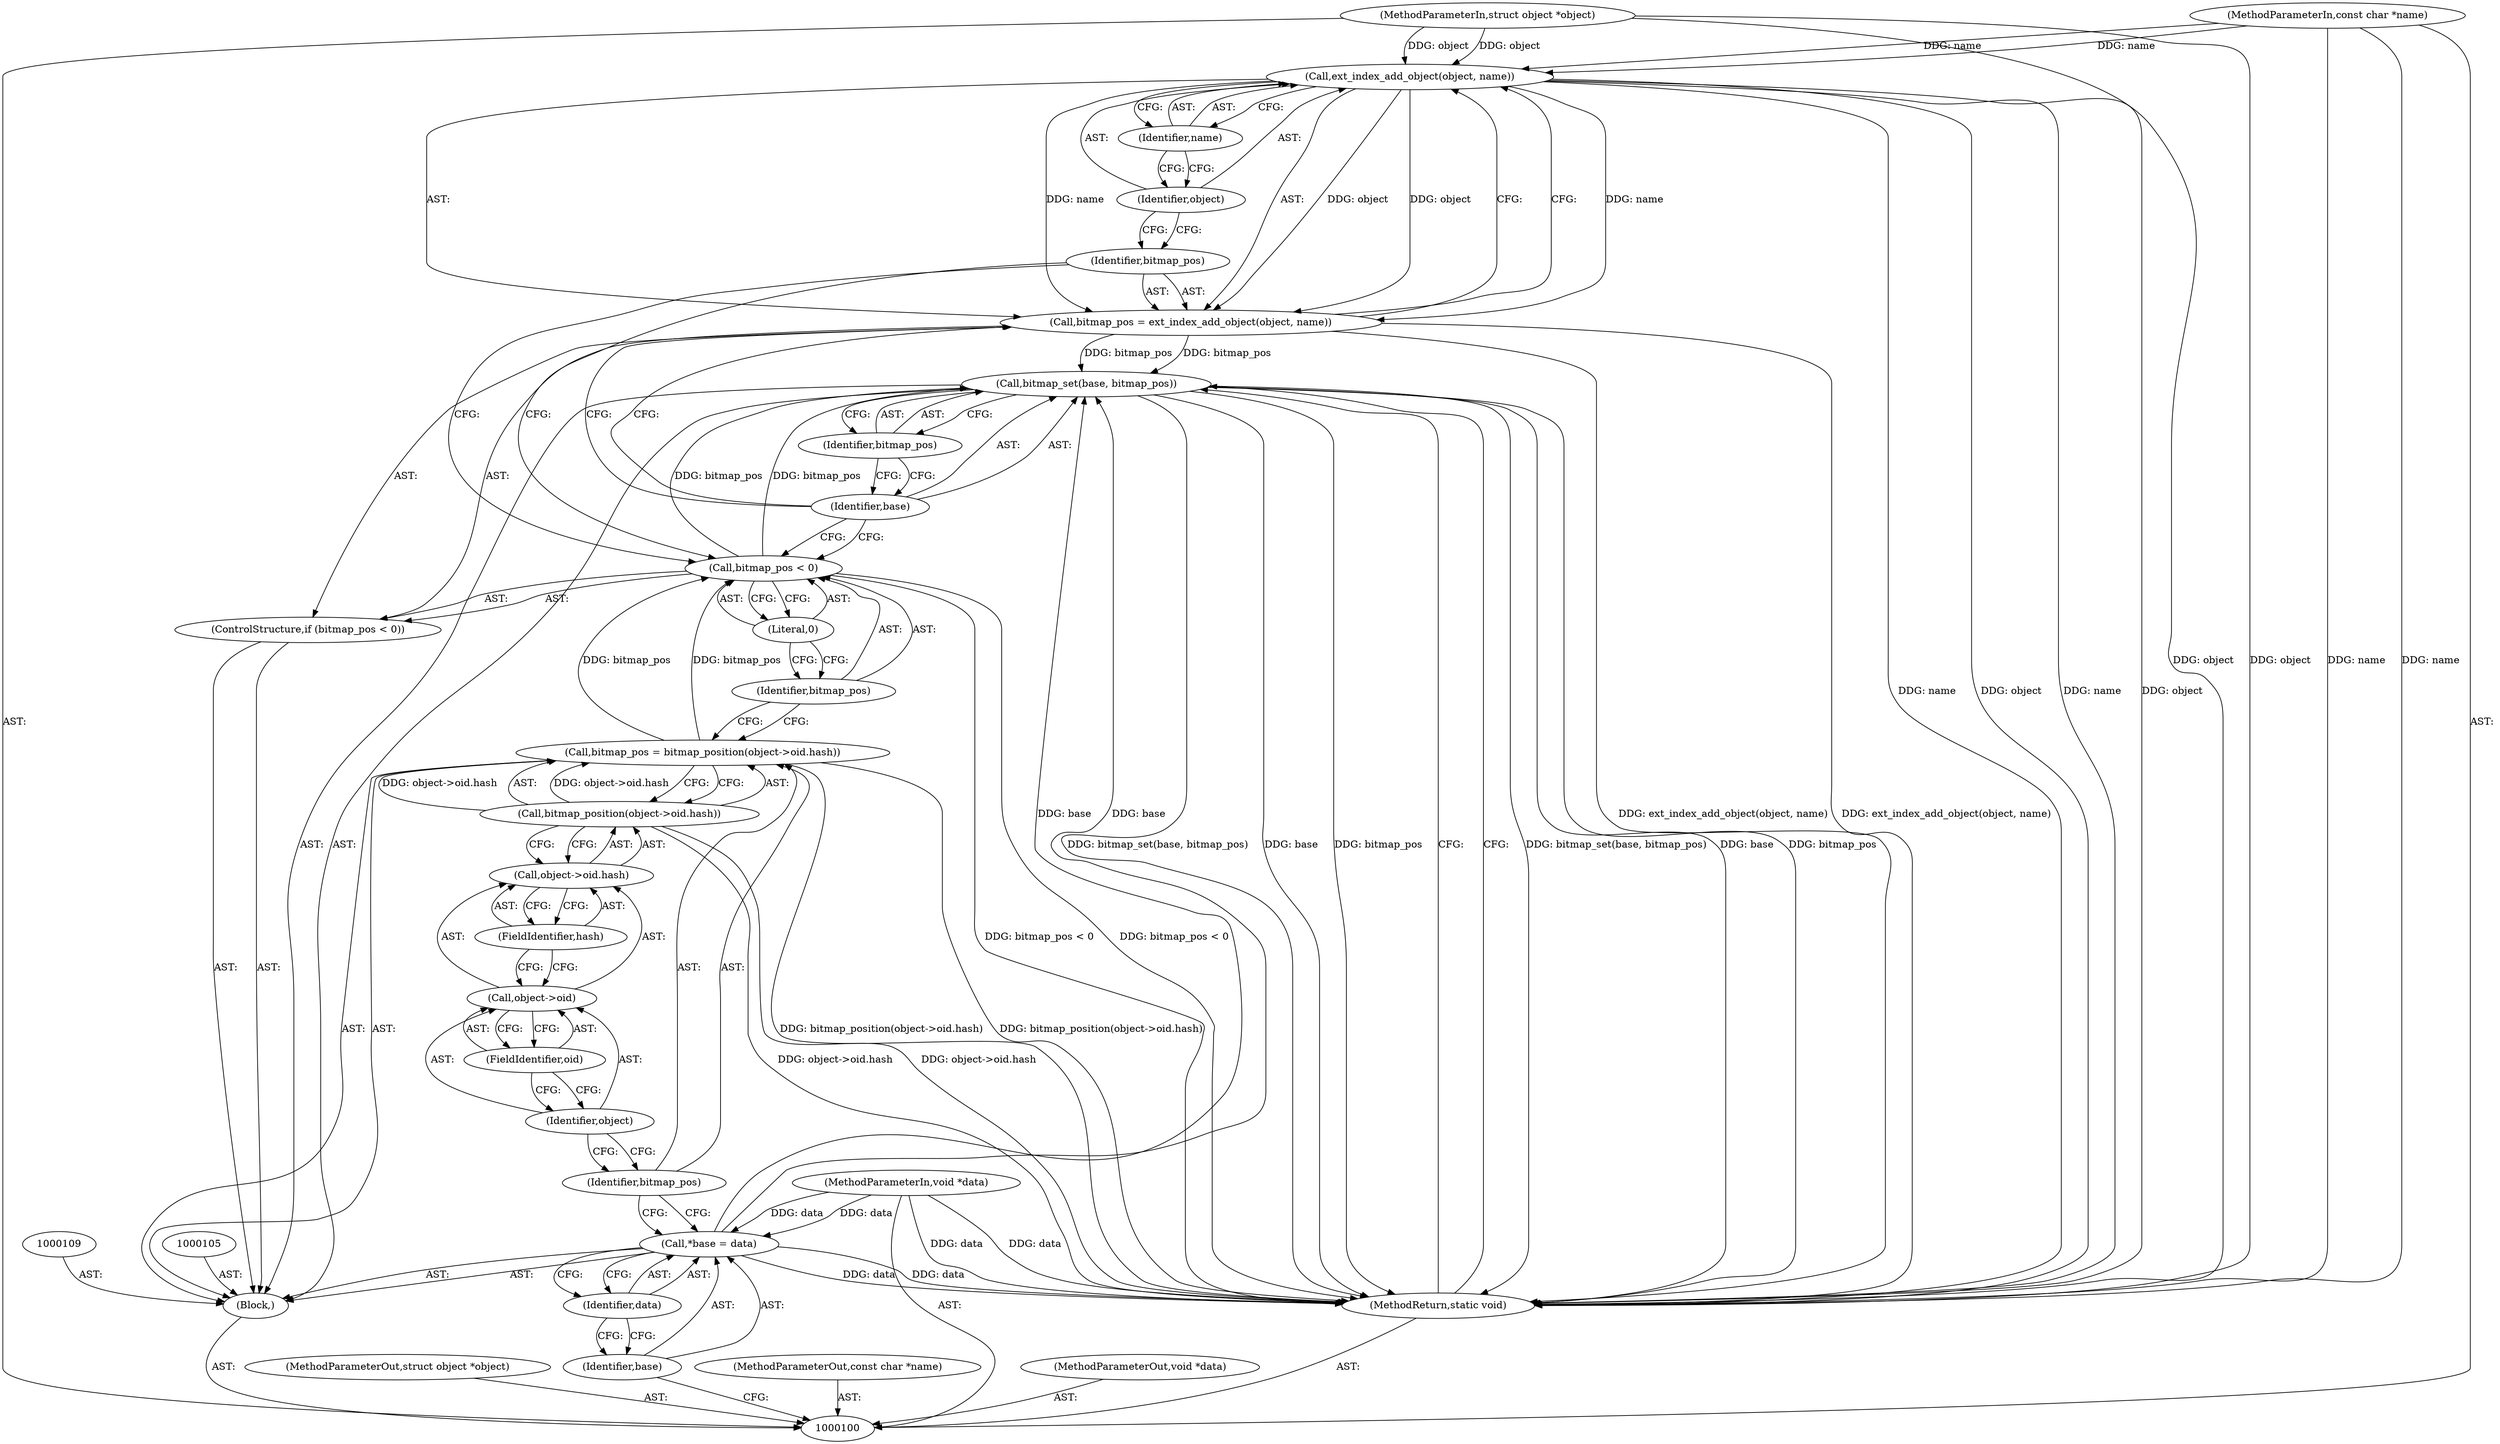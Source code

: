 digraph "0_git_de1e67d0703894cb6ea782e36abb63976ab07e60_7" {
"1000124" [label="(Call,ext_index_add_object(object, name))"];
"1000122" [label="(Call,bitmap_pos = ext_index_add_object(object, name))"];
"1000123" [label="(Identifier,bitmap_pos)"];
"1000125" [label="(Identifier,object)"];
"1000126" [label="(Identifier,name)"];
"1000128" [label="(Identifier,base)"];
"1000129" [label="(Identifier,bitmap_pos)"];
"1000127" [label="(Call,bitmap_set(base, bitmap_pos))"];
"1000130" [label="(MethodReturn,static void)"];
"1000101" [label="(MethodParameterIn,struct object *object)"];
"1000173" [label="(MethodParameterOut,struct object *object)"];
"1000102" [label="(MethodParameterIn,const char *name)"];
"1000174" [label="(MethodParameterOut,const char *name)"];
"1000103" [label="(MethodParameterIn,void *data)"];
"1000175" [label="(MethodParameterOut,void *data)"];
"1000104" [label="(Block,)"];
"1000106" [label="(Call,*base = data)"];
"1000107" [label="(Identifier,base)"];
"1000108" [label="(Identifier,data)"];
"1000112" [label="(Call,bitmap_position(object->oid.hash))"];
"1000110" [label="(Call,bitmap_pos = bitmap_position(object->oid.hash))"];
"1000111" [label="(Identifier,bitmap_pos)"];
"1000113" [label="(Call,object->oid.hash)"];
"1000114" [label="(Call,object->oid)"];
"1000115" [label="(Identifier,object)"];
"1000116" [label="(FieldIdentifier,oid)"];
"1000117" [label="(FieldIdentifier,hash)"];
"1000118" [label="(ControlStructure,if (bitmap_pos < 0))"];
"1000121" [label="(Literal,0)"];
"1000119" [label="(Call,bitmap_pos < 0)"];
"1000120" [label="(Identifier,bitmap_pos)"];
"1000124" -> "1000122"  [label="AST: "];
"1000124" -> "1000126"  [label="CFG: "];
"1000125" -> "1000124"  [label="AST: "];
"1000126" -> "1000124"  [label="AST: "];
"1000122" -> "1000124"  [label="CFG: "];
"1000124" -> "1000130"  [label="DDG: name"];
"1000124" -> "1000130"  [label="DDG: object"];
"1000124" -> "1000122"  [label="DDG: object"];
"1000124" -> "1000122"  [label="DDG: name"];
"1000101" -> "1000124"  [label="DDG: object"];
"1000102" -> "1000124"  [label="DDG: name"];
"1000122" -> "1000118"  [label="AST: "];
"1000122" -> "1000124"  [label="CFG: "];
"1000123" -> "1000122"  [label="AST: "];
"1000124" -> "1000122"  [label="AST: "];
"1000128" -> "1000122"  [label="CFG: "];
"1000122" -> "1000130"  [label="DDG: ext_index_add_object(object, name)"];
"1000124" -> "1000122"  [label="DDG: object"];
"1000124" -> "1000122"  [label="DDG: name"];
"1000122" -> "1000127"  [label="DDG: bitmap_pos"];
"1000123" -> "1000122"  [label="AST: "];
"1000123" -> "1000119"  [label="CFG: "];
"1000125" -> "1000123"  [label="CFG: "];
"1000125" -> "1000124"  [label="AST: "];
"1000125" -> "1000123"  [label="CFG: "];
"1000126" -> "1000125"  [label="CFG: "];
"1000126" -> "1000124"  [label="AST: "];
"1000126" -> "1000125"  [label="CFG: "];
"1000124" -> "1000126"  [label="CFG: "];
"1000128" -> "1000127"  [label="AST: "];
"1000128" -> "1000122"  [label="CFG: "];
"1000128" -> "1000119"  [label="CFG: "];
"1000129" -> "1000128"  [label="CFG: "];
"1000129" -> "1000127"  [label="AST: "];
"1000129" -> "1000128"  [label="CFG: "];
"1000127" -> "1000129"  [label="CFG: "];
"1000127" -> "1000104"  [label="AST: "];
"1000127" -> "1000129"  [label="CFG: "];
"1000128" -> "1000127"  [label="AST: "];
"1000129" -> "1000127"  [label="AST: "];
"1000130" -> "1000127"  [label="CFG: "];
"1000127" -> "1000130"  [label="DDG: bitmap_set(base, bitmap_pos)"];
"1000127" -> "1000130"  [label="DDG: base"];
"1000127" -> "1000130"  [label="DDG: bitmap_pos"];
"1000106" -> "1000127"  [label="DDG: base"];
"1000122" -> "1000127"  [label="DDG: bitmap_pos"];
"1000119" -> "1000127"  [label="DDG: bitmap_pos"];
"1000130" -> "1000100"  [label="AST: "];
"1000130" -> "1000127"  [label="CFG: "];
"1000124" -> "1000130"  [label="DDG: name"];
"1000124" -> "1000130"  [label="DDG: object"];
"1000106" -> "1000130"  [label="DDG: data"];
"1000127" -> "1000130"  [label="DDG: bitmap_set(base, bitmap_pos)"];
"1000127" -> "1000130"  [label="DDG: base"];
"1000127" -> "1000130"  [label="DDG: bitmap_pos"];
"1000119" -> "1000130"  [label="DDG: bitmap_pos < 0"];
"1000122" -> "1000130"  [label="DDG: ext_index_add_object(object, name)"];
"1000103" -> "1000130"  [label="DDG: data"];
"1000102" -> "1000130"  [label="DDG: name"];
"1000110" -> "1000130"  [label="DDG: bitmap_position(object->oid.hash)"];
"1000112" -> "1000130"  [label="DDG: object->oid.hash"];
"1000101" -> "1000130"  [label="DDG: object"];
"1000101" -> "1000100"  [label="AST: "];
"1000101" -> "1000130"  [label="DDG: object"];
"1000101" -> "1000124"  [label="DDG: object"];
"1000173" -> "1000100"  [label="AST: "];
"1000102" -> "1000100"  [label="AST: "];
"1000102" -> "1000130"  [label="DDG: name"];
"1000102" -> "1000124"  [label="DDG: name"];
"1000174" -> "1000100"  [label="AST: "];
"1000103" -> "1000100"  [label="AST: "];
"1000103" -> "1000130"  [label="DDG: data"];
"1000103" -> "1000106"  [label="DDG: data"];
"1000175" -> "1000100"  [label="AST: "];
"1000104" -> "1000100"  [label="AST: "];
"1000105" -> "1000104"  [label="AST: "];
"1000106" -> "1000104"  [label="AST: "];
"1000109" -> "1000104"  [label="AST: "];
"1000110" -> "1000104"  [label="AST: "];
"1000118" -> "1000104"  [label="AST: "];
"1000127" -> "1000104"  [label="AST: "];
"1000106" -> "1000104"  [label="AST: "];
"1000106" -> "1000108"  [label="CFG: "];
"1000107" -> "1000106"  [label="AST: "];
"1000108" -> "1000106"  [label="AST: "];
"1000111" -> "1000106"  [label="CFG: "];
"1000106" -> "1000130"  [label="DDG: data"];
"1000103" -> "1000106"  [label="DDG: data"];
"1000106" -> "1000127"  [label="DDG: base"];
"1000107" -> "1000106"  [label="AST: "];
"1000107" -> "1000100"  [label="CFG: "];
"1000108" -> "1000107"  [label="CFG: "];
"1000108" -> "1000106"  [label="AST: "];
"1000108" -> "1000107"  [label="CFG: "];
"1000106" -> "1000108"  [label="CFG: "];
"1000112" -> "1000110"  [label="AST: "];
"1000112" -> "1000113"  [label="CFG: "];
"1000113" -> "1000112"  [label="AST: "];
"1000110" -> "1000112"  [label="CFG: "];
"1000112" -> "1000130"  [label="DDG: object->oid.hash"];
"1000112" -> "1000110"  [label="DDG: object->oid.hash"];
"1000110" -> "1000104"  [label="AST: "];
"1000110" -> "1000112"  [label="CFG: "];
"1000111" -> "1000110"  [label="AST: "];
"1000112" -> "1000110"  [label="AST: "];
"1000120" -> "1000110"  [label="CFG: "];
"1000110" -> "1000130"  [label="DDG: bitmap_position(object->oid.hash)"];
"1000112" -> "1000110"  [label="DDG: object->oid.hash"];
"1000110" -> "1000119"  [label="DDG: bitmap_pos"];
"1000111" -> "1000110"  [label="AST: "];
"1000111" -> "1000106"  [label="CFG: "];
"1000115" -> "1000111"  [label="CFG: "];
"1000113" -> "1000112"  [label="AST: "];
"1000113" -> "1000117"  [label="CFG: "];
"1000114" -> "1000113"  [label="AST: "];
"1000117" -> "1000113"  [label="AST: "];
"1000112" -> "1000113"  [label="CFG: "];
"1000114" -> "1000113"  [label="AST: "];
"1000114" -> "1000116"  [label="CFG: "];
"1000115" -> "1000114"  [label="AST: "];
"1000116" -> "1000114"  [label="AST: "];
"1000117" -> "1000114"  [label="CFG: "];
"1000115" -> "1000114"  [label="AST: "];
"1000115" -> "1000111"  [label="CFG: "];
"1000116" -> "1000115"  [label="CFG: "];
"1000116" -> "1000114"  [label="AST: "];
"1000116" -> "1000115"  [label="CFG: "];
"1000114" -> "1000116"  [label="CFG: "];
"1000117" -> "1000113"  [label="AST: "];
"1000117" -> "1000114"  [label="CFG: "];
"1000113" -> "1000117"  [label="CFG: "];
"1000118" -> "1000104"  [label="AST: "];
"1000119" -> "1000118"  [label="AST: "];
"1000122" -> "1000118"  [label="AST: "];
"1000121" -> "1000119"  [label="AST: "];
"1000121" -> "1000120"  [label="CFG: "];
"1000119" -> "1000121"  [label="CFG: "];
"1000119" -> "1000118"  [label="AST: "];
"1000119" -> "1000121"  [label="CFG: "];
"1000120" -> "1000119"  [label="AST: "];
"1000121" -> "1000119"  [label="AST: "];
"1000123" -> "1000119"  [label="CFG: "];
"1000128" -> "1000119"  [label="CFG: "];
"1000119" -> "1000130"  [label="DDG: bitmap_pos < 0"];
"1000110" -> "1000119"  [label="DDG: bitmap_pos"];
"1000119" -> "1000127"  [label="DDG: bitmap_pos"];
"1000120" -> "1000119"  [label="AST: "];
"1000120" -> "1000110"  [label="CFG: "];
"1000121" -> "1000120"  [label="CFG: "];
}
